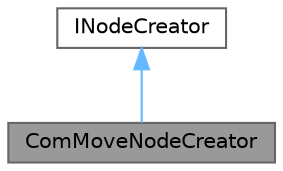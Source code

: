 digraph "ComMoveNodeCreator"
{
 // LATEX_PDF_SIZE
  bgcolor="transparent";
  edge [fontname=Helvetica,fontsize=10,labelfontname=Helvetica,labelfontsize=10];
  node [fontname=Helvetica,fontsize=10,shape=box,height=0.2,width=0.4];
  Node1 [id="Node000001",label="ComMoveNodeCreator",height=0.2,width=0.4,color="gray40", fillcolor="grey60", style="filled", fontcolor="black",tooltip="重心の平行移動を行うクラス．"];
  Node2 -> Node1 [id="edge1_Node000001_Node000002",dir="back",color="steelblue1",style="solid",tooltip=" "];
  Node2 [id="Node000002",label="INodeCreator",height=0.2,width=0.4,color="gray40", fillcolor="white", style="filled",URL="$class_i_node_creator.html",tooltip="ノード生成インターフェース"];
}
